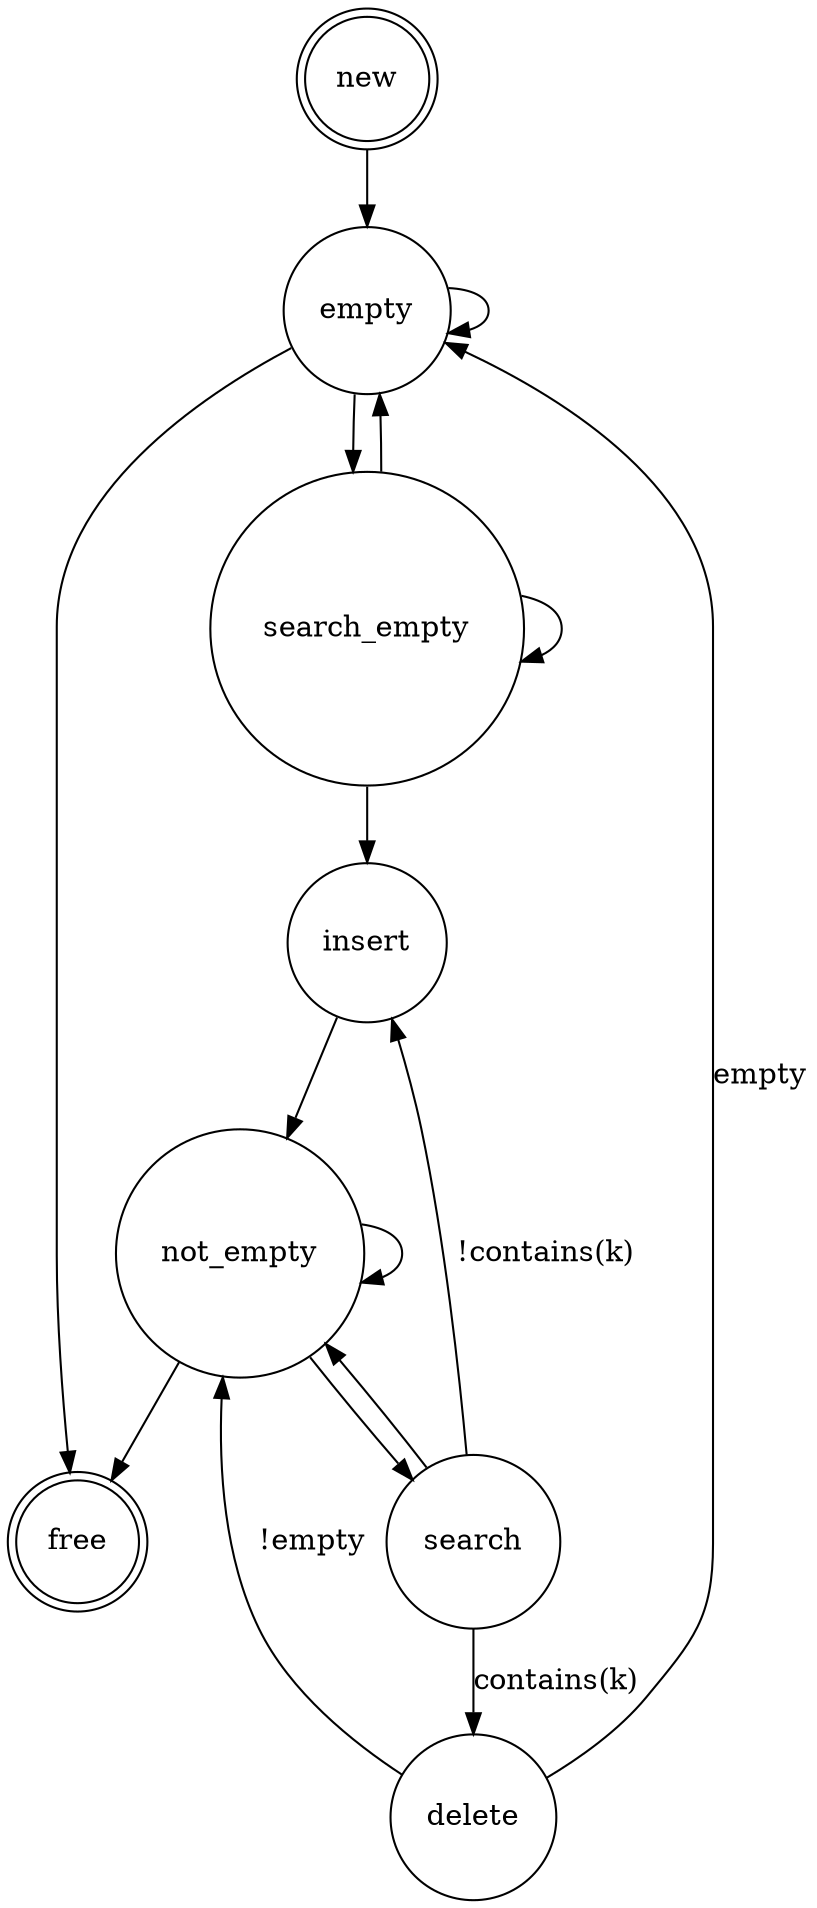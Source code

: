 digraph set {
  node[shape = doublecircle] new, free;
  node[shape = circle];
  new->empty;

  not_empty->not_empty;
  not_empty->free;
  not_empty->search;

  empty->empty;
  empty->free;
  empty->search_empty;

  delete->empty[label = "empty"];
  delete->not_empty[label = "!empty"];

  search->not_empty;
  search->delete[label = "contains(k)"];
  search->insert[label = "!contains(k)"];

  search_empty->empty;
  search_empty->search_empty;
  search_empty->insert;

  insert->not_empty;
}

